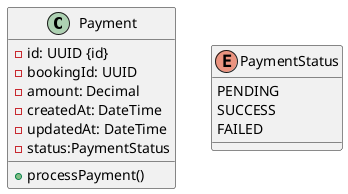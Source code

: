 @startuml Payment service

' Entities
class Payment {
  -id: UUID {id}
  -bookingId: UUID
  -amount: Decimal
  -createdAt: DateTime
  -updatedAt: DateTime
  -status:PaymentStatus
  +processPayment()
}

enum PaymentStatus {
  PENDING
  SUCCESS
  FAILED
}

@enduml